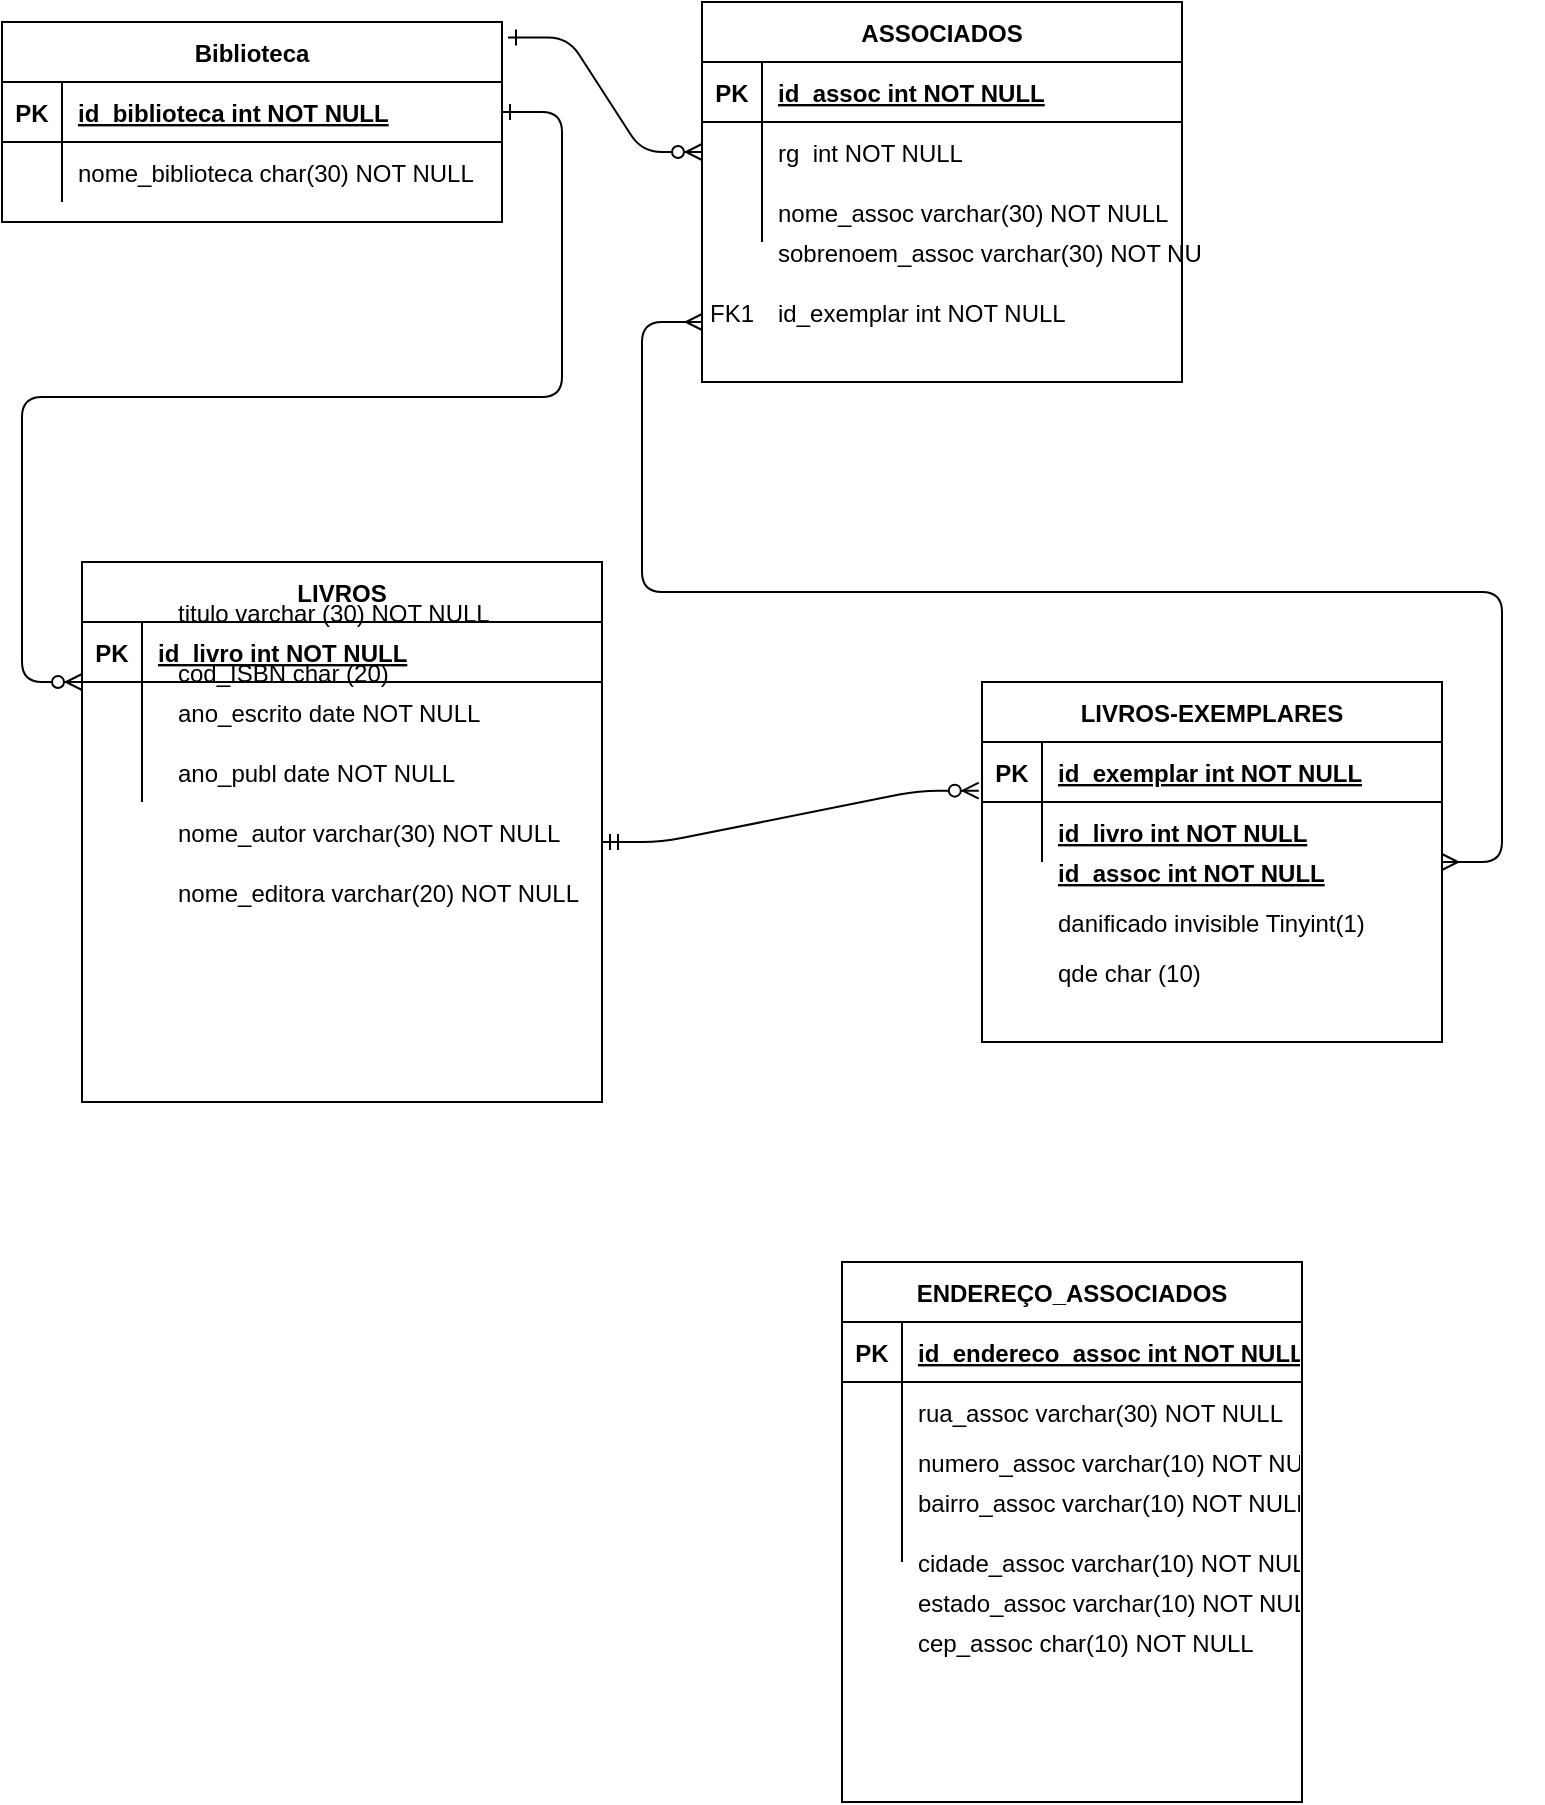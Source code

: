 <mxfile version="14.9.6" type="device"><diagram id="R2lEEEUBdFMjLlhIrx00" name="Page-1"><mxGraphModel dx="1278" dy="607" grid="1" gridSize="10" guides="1" tooltips="1" connect="1" arrows="1" fold="1" page="1" pageScale="1" pageWidth="850" pageHeight="1100" math="0" shadow="0" extFonts="Permanent Marker^https://fonts.googleapis.com/css?family=Permanent+Marker"><root><mxCell id="0"/><mxCell id="1" parent="0"/><mxCell id="C-vyLk0tnHw3VtMMgP7b-1" value="" style="edgeStyle=entityRelationEdgeStyle;endArrow=ERzeroToMany;startArrow=ERone;endFill=1;startFill=0;exitX=1.012;exitY=0.077;exitDx=0;exitDy=0;exitPerimeter=0;" parent="1" source="C-vyLk0tnHw3VtMMgP7b-23" target="C-vyLk0tnHw3VtMMgP7b-6" edge="1"><mxGeometry width="100" height="100" relative="1" as="geometry"><mxPoint x="340" y="720" as="sourcePoint"/><mxPoint x="440" y="620" as="targetPoint"/></mxGeometry></mxCell><mxCell id="C-vyLk0tnHw3VtMMgP7b-2" value="ASSOCIADOS" style="shape=table;startSize=30;container=1;collapsible=1;childLayout=tableLayout;fixedRows=1;rowLines=0;fontStyle=1;align=center;resizeLast=1;" parent="1" vertex="1"><mxGeometry x="380" y="20" width="240" height="190" as="geometry"/></mxCell><mxCell id="C-vyLk0tnHw3VtMMgP7b-3" value="" style="shape=partialRectangle;collapsible=0;dropTarget=0;pointerEvents=0;fillColor=none;points=[[0,0.5],[1,0.5]];portConstraint=eastwest;top=0;left=0;right=0;bottom=1;" parent="C-vyLk0tnHw3VtMMgP7b-2" vertex="1"><mxGeometry y="30" width="240" height="30" as="geometry"/></mxCell><mxCell id="C-vyLk0tnHw3VtMMgP7b-4" value="PK" style="shape=partialRectangle;overflow=hidden;connectable=0;fillColor=none;top=0;left=0;bottom=0;right=0;fontStyle=1;" parent="C-vyLk0tnHw3VtMMgP7b-3" vertex="1"><mxGeometry width="30" height="30" as="geometry"/></mxCell><mxCell id="C-vyLk0tnHw3VtMMgP7b-5" value="id_assoc int NOT NULL " style="shape=partialRectangle;overflow=hidden;connectable=0;fillColor=none;top=0;left=0;bottom=0;right=0;align=left;spacingLeft=6;fontStyle=5;" parent="C-vyLk0tnHw3VtMMgP7b-3" vertex="1"><mxGeometry x="30" width="210" height="30" as="geometry"/></mxCell><mxCell id="C-vyLk0tnHw3VtMMgP7b-6" value="" style="shape=partialRectangle;collapsible=0;dropTarget=0;pointerEvents=0;fillColor=none;points=[[0,0.5],[1,0.5]];portConstraint=eastwest;top=0;left=0;right=0;bottom=0;" parent="C-vyLk0tnHw3VtMMgP7b-2" vertex="1"><mxGeometry y="60" width="240" height="30" as="geometry"/></mxCell><mxCell id="C-vyLk0tnHw3VtMMgP7b-7" value="" style="shape=partialRectangle;overflow=hidden;connectable=0;fillColor=none;top=0;left=0;bottom=0;right=0;" parent="C-vyLk0tnHw3VtMMgP7b-6" vertex="1"><mxGeometry width="30" height="30" as="geometry"/></mxCell><mxCell id="C-vyLk0tnHw3VtMMgP7b-8" value="rg  int NOT NULL" style="shape=partialRectangle;overflow=hidden;connectable=0;fillColor=none;top=0;left=0;bottom=0;right=0;align=left;spacingLeft=6;" parent="C-vyLk0tnHw3VtMMgP7b-6" vertex="1"><mxGeometry x="30" width="210" height="30" as="geometry"/></mxCell><mxCell id="C-vyLk0tnHw3VtMMgP7b-9" value="" style="shape=partialRectangle;collapsible=0;dropTarget=0;pointerEvents=0;fillColor=none;points=[[0,0.5],[1,0.5]];portConstraint=eastwest;top=0;left=0;right=0;bottom=0;" parent="C-vyLk0tnHw3VtMMgP7b-2" vertex="1"><mxGeometry y="90" width="240" height="30" as="geometry"/></mxCell><mxCell id="C-vyLk0tnHw3VtMMgP7b-10" value="" style="shape=partialRectangle;overflow=hidden;connectable=0;fillColor=none;top=0;left=0;bottom=0;right=0;" parent="C-vyLk0tnHw3VtMMgP7b-9" vertex="1"><mxGeometry width="30" height="30" as="geometry"/></mxCell><mxCell id="C-vyLk0tnHw3VtMMgP7b-11" value="" style="shape=partialRectangle;overflow=hidden;connectable=0;fillColor=none;top=0;left=0;bottom=0;right=0;align=left;spacingLeft=6;" parent="C-vyLk0tnHw3VtMMgP7b-9" vertex="1"><mxGeometry x="30" width="210" height="30" as="geometry"/></mxCell><mxCell id="C-vyLk0tnHw3VtMMgP7b-13" value="ENDEREÇO_ASSOCIADOS" style="shape=table;startSize=30;container=1;collapsible=1;childLayout=tableLayout;fixedRows=1;rowLines=0;fontStyle=1;align=center;resizeLast=1;" parent="1" vertex="1"><mxGeometry x="450" y="650" width="230" height="270" as="geometry"/></mxCell><mxCell id="C-vyLk0tnHw3VtMMgP7b-14" value="" style="shape=partialRectangle;collapsible=0;dropTarget=0;pointerEvents=0;fillColor=none;points=[[0,0.5],[1,0.5]];portConstraint=eastwest;top=0;left=0;right=0;bottom=1;" parent="C-vyLk0tnHw3VtMMgP7b-13" vertex="1"><mxGeometry y="30" width="230" height="30" as="geometry"/></mxCell><mxCell id="C-vyLk0tnHw3VtMMgP7b-15" value="PK" style="shape=partialRectangle;overflow=hidden;connectable=0;fillColor=none;top=0;left=0;bottom=0;right=0;fontStyle=1;" parent="C-vyLk0tnHw3VtMMgP7b-14" vertex="1"><mxGeometry width="30" height="30" as="geometry"/></mxCell><mxCell id="C-vyLk0tnHw3VtMMgP7b-16" value="id_endereco_assoc int NOT NULL " style="shape=partialRectangle;overflow=hidden;connectable=0;fillColor=none;top=0;left=0;bottom=0;right=0;align=left;spacingLeft=6;fontStyle=5;" parent="C-vyLk0tnHw3VtMMgP7b-14" vertex="1"><mxGeometry x="30" width="200" height="30" as="geometry"/></mxCell><mxCell id="C-vyLk0tnHw3VtMMgP7b-17" value="" style="shape=partialRectangle;collapsible=0;dropTarget=0;pointerEvents=0;fillColor=none;points=[[0,0.5],[1,0.5]];portConstraint=eastwest;top=0;left=0;right=0;bottom=0;" parent="C-vyLk0tnHw3VtMMgP7b-13" vertex="1"><mxGeometry y="60" width="230" height="30" as="geometry"/></mxCell><mxCell id="C-vyLk0tnHw3VtMMgP7b-18" value="" style="shape=partialRectangle;overflow=hidden;connectable=0;fillColor=none;top=0;left=0;bottom=0;right=0;" parent="C-vyLk0tnHw3VtMMgP7b-17" vertex="1"><mxGeometry width="30" height="30" as="geometry"/></mxCell><mxCell id="C-vyLk0tnHw3VtMMgP7b-19" value="rua_assoc varchar(30) NOT NULL" style="shape=partialRectangle;overflow=hidden;connectable=0;fillColor=none;top=0;left=0;bottom=0;right=0;align=left;spacingLeft=6;" parent="C-vyLk0tnHw3VtMMgP7b-17" vertex="1"><mxGeometry x="30" width="200" height="30" as="geometry"/></mxCell><mxCell id="C-vyLk0tnHw3VtMMgP7b-20" value="" style="shape=partialRectangle;collapsible=0;dropTarget=0;pointerEvents=0;fillColor=none;points=[[0,0.5],[1,0.5]];portConstraint=eastwest;top=0;left=0;right=0;bottom=0;" parent="C-vyLk0tnHw3VtMMgP7b-13" vertex="1"><mxGeometry y="90" width="230" height="60" as="geometry"/></mxCell><mxCell id="C-vyLk0tnHw3VtMMgP7b-21" value="" style="shape=partialRectangle;overflow=hidden;connectable=0;fillColor=none;top=0;left=0;bottom=0;right=0;" parent="C-vyLk0tnHw3VtMMgP7b-20" vertex="1"><mxGeometry width="30" height="60" as="geometry"/></mxCell><mxCell id="C-vyLk0tnHw3VtMMgP7b-22" value="" style="shape=partialRectangle;overflow=hidden;connectable=0;fillColor=none;top=0;left=0;bottom=0;right=0;align=left;spacingLeft=6;" parent="C-vyLk0tnHw3VtMMgP7b-20" vertex="1"><mxGeometry x="30" width="200" height="60" as="geometry"/></mxCell><mxCell id="C-vyLk0tnHw3VtMMgP7b-23" value="Biblioteca" style="shape=table;startSize=30;container=1;collapsible=1;childLayout=tableLayout;fixedRows=1;rowLines=0;fontStyle=1;align=center;resizeLast=1;" parent="1" vertex="1"><mxGeometry x="30" y="30" width="250" height="100" as="geometry"/></mxCell><mxCell id="C-vyLk0tnHw3VtMMgP7b-24" value="" style="shape=partialRectangle;collapsible=0;dropTarget=0;pointerEvents=0;fillColor=none;points=[[0,0.5],[1,0.5]];portConstraint=eastwest;top=0;left=0;right=0;bottom=1;" parent="C-vyLk0tnHw3VtMMgP7b-23" vertex="1"><mxGeometry y="30" width="250" height="30" as="geometry"/></mxCell><mxCell id="C-vyLk0tnHw3VtMMgP7b-25" value="PK" style="shape=partialRectangle;overflow=hidden;connectable=0;fillColor=none;top=0;left=0;bottom=0;right=0;fontStyle=1;" parent="C-vyLk0tnHw3VtMMgP7b-24" vertex="1"><mxGeometry width="30" height="30" as="geometry"/></mxCell><mxCell id="C-vyLk0tnHw3VtMMgP7b-26" value="id_biblioteca int NOT NULL " style="shape=partialRectangle;overflow=hidden;connectable=0;fillColor=none;top=0;left=0;bottom=0;right=0;align=left;spacingLeft=6;fontStyle=5;" parent="C-vyLk0tnHw3VtMMgP7b-24" vertex="1"><mxGeometry x="30" width="220" height="30" as="geometry"/></mxCell><mxCell id="C-vyLk0tnHw3VtMMgP7b-27" value="" style="shape=partialRectangle;collapsible=0;dropTarget=0;pointerEvents=0;fillColor=none;points=[[0,0.5],[1,0.5]];portConstraint=eastwest;top=0;left=0;right=0;bottom=0;" parent="C-vyLk0tnHw3VtMMgP7b-23" vertex="1"><mxGeometry y="60" width="250" height="30" as="geometry"/></mxCell><mxCell id="C-vyLk0tnHw3VtMMgP7b-28" value="" style="shape=partialRectangle;overflow=hidden;connectable=0;fillColor=none;top=0;left=0;bottom=0;right=0;" parent="C-vyLk0tnHw3VtMMgP7b-27" vertex="1"><mxGeometry width="30" height="30" as="geometry"/></mxCell><mxCell id="C-vyLk0tnHw3VtMMgP7b-29" value="nome_biblioteca char(30) NOT NULL" style="shape=partialRectangle;overflow=hidden;connectable=0;fillColor=none;top=0;left=0;bottom=0;right=0;align=left;spacingLeft=6;" parent="C-vyLk0tnHw3VtMMgP7b-27" vertex="1"><mxGeometry x="30" width="220" height="30" as="geometry"/></mxCell><mxCell id="2q7laGfxiHEUxjwifHZf-1" value="LIVROS" style="shape=table;startSize=30;container=1;collapsible=1;childLayout=tableLayout;fixedRows=1;rowLines=0;fontStyle=1;align=center;resizeLast=1;" parent="1" vertex="1"><mxGeometry x="70" y="300" width="260" height="270" as="geometry"/></mxCell><mxCell id="2q7laGfxiHEUxjwifHZf-2" value="" style="shape=partialRectangle;collapsible=0;dropTarget=0;pointerEvents=0;fillColor=none;points=[[0,0.5],[1,0.5]];portConstraint=eastwest;top=0;left=0;right=0;bottom=1;" parent="2q7laGfxiHEUxjwifHZf-1" vertex="1"><mxGeometry y="30" width="260" height="30" as="geometry"/></mxCell><mxCell id="2q7laGfxiHEUxjwifHZf-3" value="PK" style="shape=partialRectangle;overflow=hidden;connectable=0;fillColor=none;top=0;left=0;bottom=0;right=0;fontStyle=1;" parent="2q7laGfxiHEUxjwifHZf-2" vertex="1"><mxGeometry width="30" height="30" as="geometry"/></mxCell><mxCell id="2q7laGfxiHEUxjwifHZf-4" value="id_livro int NOT NULL " style="shape=partialRectangle;overflow=hidden;connectable=0;fillColor=none;top=0;left=0;bottom=0;right=0;align=left;spacingLeft=6;fontStyle=5;" parent="2q7laGfxiHEUxjwifHZf-2" vertex="1"><mxGeometry x="30" width="230" height="30" as="geometry"/></mxCell><mxCell id="2q7laGfxiHEUxjwifHZf-53" value="" style="shape=partialRectangle;collapsible=0;dropTarget=0;pointerEvents=0;fillColor=none;points=[[0,0.5],[1,0.5]];portConstraint=eastwest;top=0;left=0;right=0;bottom=0;" parent="2q7laGfxiHEUxjwifHZf-1" vertex="1"><mxGeometry y="60" width="260" height="30" as="geometry"/></mxCell><mxCell id="2q7laGfxiHEUxjwifHZf-54" value="" style="shape=partialRectangle;overflow=hidden;connectable=0;fillColor=none;top=0;left=0;bottom=0;right=0;" parent="2q7laGfxiHEUxjwifHZf-53" vertex="1"><mxGeometry width="30" height="30" as="geometry"/></mxCell><mxCell id="2q7laGfxiHEUxjwifHZf-55" value="" style="shape=partialRectangle;overflow=hidden;connectable=0;fillColor=none;top=0;left=0;bottom=0;right=0;align=left;spacingLeft=6;" parent="2q7laGfxiHEUxjwifHZf-53" vertex="1"><mxGeometry x="30" width="230" height="30" as="geometry"/></mxCell><mxCell id="2q7laGfxiHEUxjwifHZf-5" value="" style="shape=partialRectangle;collapsible=0;dropTarget=0;pointerEvents=0;fillColor=none;points=[[0,0.5],[1,0.5]];portConstraint=eastwest;top=0;left=0;right=0;bottom=0;" parent="2q7laGfxiHEUxjwifHZf-1" vertex="1"><mxGeometry y="90" width="260" height="30" as="geometry"/></mxCell><mxCell id="2q7laGfxiHEUxjwifHZf-6" value="" style="shape=partialRectangle;overflow=hidden;connectable=0;fillColor=none;top=0;left=0;bottom=0;right=0;" parent="2q7laGfxiHEUxjwifHZf-5" vertex="1"><mxGeometry width="30" height="30" as="geometry"/></mxCell><mxCell id="2q7laGfxiHEUxjwifHZf-7" value="" style="shape=partialRectangle;overflow=hidden;connectable=0;fillColor=none;top=0;left=0;bottom=0;right=0;align=left;spacingLeft=6;" parent="2q7laGfxiHEUxjwifHZf-5" vertex="1"><mxGeometry x="30" width="230" height="30" as="geometry"/></mxCell><mxCell id="2q7laGfxiHEUxjwifHZf-11" value="LIVROS-EXEMPLARES" style="shape=table;startSize=30;container=1;collapsible=1;childLayout=tableLayout;fixedRows=1;rowLines=0;fontStyle=1;align=center;resizeLast=1;" parent="1" vertex="1"><mxGeometry x="520" y="360" width="230" height="180" as="geometry"/></mxCell><mxCell id="2q7laGfxiHEUxjwifHZf-12" value="" style="shape=partialRectangle;collapsible=0;dropTarget=0;pointerEvents=0;fillColor=none;points=[[0,0.5],[1,0.5]];portConstraint=eastwest;top=0;left=0;right=0;bottom=1;" parent="2q7laGfxiHEUxjwifHZf-11" vertex="1"><mxGeometry y="30" width="230" height="30" as="geometry"/></mxCell><mxCell id="2q7laGfxiHEUxjwifHZf-13" value="PK" style="shape=partialRectangle;overflow=hidden;connectable=0;fillColor=none;top=0;left=0;bottom=0;right=0;fontStyle=1;" parent="2q7laGfxiHEUxjwifHZf-12" vertex="1"><mxGeometry width="30" height="30" as="geometry"/></mxCell><mxCell id="2q7laGfxiHEUxjwifHZf-14" value="id_exemplar int NOT NULL " style="shape=partialRectangle;overflow=hidden;connectable=0;fillColor=none;top=0;left=0;bottom=0;right=0;align=left;spacingLeft=6;fontStyle=5;" parent="2q7laGfxiHEUxjwifHZf-12" vertex="1"><mxGeometry x="30" width="200" height="30" as="geometry"/></mxCell><mxCell id="2q7laGfxiHEUxjwifHZf-15" value="" style="shape=partialRectangle;collapsible=0;dropTarget=0;pointerEvents=0;fillColor=none;points=[[0,0.5],[1,0.5]];portConstraint=eastwest;top=0;left=0;right=0;bottom=0;" parent="2q7laGfxiHEUxjwifHZf-11" vertex="1"><mxGeometry y="60" width="230" height="30" as="geometry"/></mxCell><mxCell id="2q7laGfxiHEUxjwifHZf-16" value="" style="shape=partialRectangle;overflow=hidden;connectable=0;fillColor=none;top=0;left=0;bottom=0;right=0;" parent="2q7laGfxiHEUxjwifHZf-15" vertex="1"><mxGeometry width="30" height="30" as="geometry"/></mxCell><mxCell id="2q7laGfxiHEUxjwifHZf-17" value="" style="shape=partialRectangle;overflow=hidden;connectable=0;fillColor=none;top=0;left=0;bottom=0;right=0;align=left;spacingLeft=6;" parent="2q7laGfxiHEUxjwifHZf-15" vertex="1"><mxGeometry x="30" width="200" height="30" as="geometry"/></mxCell><mxCell id="2q7laGfxiHEUxjwifHZf-20" value="" style="shape=partialRectangle;collapsible=0;dropTarget=0;pointerEvents=0;fillColor=none;points=[[0,0.5],[1,0.5]];portConstraint=eastwest;top=0;left=0;right=0;bottom=0;" parent="1" vertex="1"><mxGeometry x="80" y="340" width="250" height="30" as="geometry"/></mxCell><mxCell id="2q7laGfxiHEUxjwifHZf-21" value="" style="shape=partialRectangle;overflow=hidden;connectable=0;fillColor=none;top=0;left=0;bottom=0;right=0;" parent="2q7laGfxiHEUxjwifHZf-20" vertex="1"><mxGeometry width="30" height="30" as="geometry"/></mxCell><mxCell id="2q7laGfxiHEUxjwifHZf-22" value="cod_ISBN char (20)" style="shape=partialRectangle;overflow=hidden;connectable=0;fillColor=none;top=0;left=0;bottom=0;right=0;align=left;spacingLeft=6;" parent="2q7laGfxiHEUxjwifHZf-20" vertex="1"><mxGeometry x="30" width="220" height="30" as="geometry"/></mxCell><mxCell id="2q7laGfxiHEUxjwifHZf-23" value="" style="shape=partialRectangle;collapsible=0;dropTarget=0;pointerEvents=0;fillColor=none;points=[[0,0.5],[1,0.5]];portConstraint=eastwest;top=0;left=0;right=0;bottom=0;" parent="1" vertex="1"><mxGeometry x="80" y="420" width="250" height="30" as="geometry"/></mxCell><mxCell id="2q7laGfxiHEUxjwifHZf-24" value="" style="shape=partialRectangle;overflow=hidden;connectable=0;fillColor=none;top=0;left=0;bottom=0;right=0;" parent="2q7laGfxiHEUxjwifHZf-23" vertex="1"><mxGeometry width="30" height="30" as="geometry"/></mxCell><mxCell id="2q7laGfxiHEUxjwifHZf-25" value="nome_autor varchar(30) NOT NULL" style="shape=partialRectangle;overflow=hidden;connectable=0;fillColor=none;top=0;left=0;bottom=0;right=0;align=left;spacingLeft=6;" parent="2q7laGfxiHEUxjwifHZf-23" vertex="1"><mxGeometry x="30" width="220" height="30" as="geometry"/></mxCell><mxCell id="2q7laGfxiHEUxjwifHZf-26" value="titulo varchar (30) NOT NULL" style="shape=partialRectangle;overflow=hidden;connectable=0;fillColor=none;top=0;left=0;bottom=0;right=0;align=left;spacingLeft=6;" parent="1" vertex="1"><mxGeometry x="110" y="310" width="220" height="30" as="geometry"/></mxCell><mxCell id="2q7laGfxiHEUxjwifHZf-27" value="ano_escrito date NOT NULL" style="shape=partialRectangle;overflow=hidden;connectable=0;fillColor=none;top=0;left=0;bottom=0;right=0;align=left;spacingLeft=6;" parent="1" vertex="1"><mxGeometry x="110" y="360" width="220" height="30" as="geometry"/></mxCell><mxCell id="2q7laGfxiHEUxjwifHZf-28" value="ano_publ date NOT NULL" style="shape=partialRectangle;overflow=hidden;connectable=0;fillColor=none;top=0;left=0;bottom=0;right=0;align=left;spacingLeft=6;" parent="1" vertex="1"><mxGeometry x="110" y="390" width="220" height="30" as="geometry"/></mxCell><mxCell id="2q7laGfxiHEUxjwifHZf-29" value="" style="shape=partialRectangle;collapsible=0;dropTarget=0;pointerEvents=0;fillColor=none;points=[[0,0.5],[1,0.5]];portConstraint=eastwest;top=0;left=0;right=0;bottom=0;" parent="1" vertex="1"><mxGeometry x="80" y="450" width="250" height="30" as="geometry"/></mxCell><mxCell id="2q7laGfxiHEUxjwifHZf-30" value="" style="shape=partialRectangle;overflow=hidden;connectable=0;fillColor=none;top=0;left=0;bottom=0;right=0;" parent="2q7laGfxiHEUxjwifHZf-29" vertex="1"><mxGeometry width="30" height="30" as="geometry"/></mxCell><mxCell id="2q7laGfxiHEUxjwifHZf-31" value="nome_editora varchar(20) NOT NULL" style="shape=partialRectangle;overflow=hidden;connectable=0;fillColor=none;top=0;left=0;bottom=0;right=0;align=left;spacingLeft=6;" parent="2q7laGfxiHEUxjwifHZf-29" vertex="1"><mxGeometry x="30" width="220" height="30" as="geometry"/></mxCell><mxCell id="2q7laGfxiHEUxjwifHZf-32" value="" style="shape=partialRectangle;collapsible=0;dropTarget=0;pointerEvents=0;fillColor=none;points=[[0,0.5],[1,0.5]];portConstraint=eastwest;top=0;left=0;right=0;bottom=0;" parent="1" vertex="1"><mxGeometry x="380" y="110" width="250" height="30" as="geometry"/></mxCell><mxCell id="2q7laGfxiHEUxjwifHZf-33" value="" style="shape=partialRectangle;overflow=hidden;connectable=0;fillColor=none;top=0;left=0;bottom=0;right=0;" parent="2q7laGfxiHEUxjwifHZf-32" vertex="1"><mxGeometry width="30" height="30" as="geometry"/></mxCell><mxCell id="2q7laGfxiHEUxjwifHZf-34" value="nome_assoc varchar(30) NOT NULL" style="shape=partialRectangle;overflow=hidden;connectable=0;fillColor=none;top=0;left=0;bottom=0;right=0;align=left;spacingLeft=6;" parent="2q7laGfxiHEUxjwifHZf-32" vertex="1"><mxGeometry x="30" width="220" height="30" as="geometry"/></mxCell><mxCell id="2q7laGfxiHEUxjwifHZf-37" value="sobrenoem_assoc varchar(30) NOT NULL" style="shape=partialRectangle;overflow=hidden;connectable=0;fillColor=none;top=0;left=0;bottom=0;right=0;align=left;spacingLeft=6;" parent="1" vertex="1"><mxGeometry x="410" y="130" width="220" height="30" as="geometry"/></mxCell><mxCell id="2q7laGfxiHEUxjwifHZf-38" value="id_exemplar int NOT NULL" style="shape=partialRectangle;overflow=hidden;connectable=0;fillColor=none;top=0;left=0;bottom=0;right=0;align=left;spacingLeft=6;" parent="1" vertex="1"><mxGeometry x="410" y="160" width="220" height="30" as="geometry"/></mxCell><mxCell id="2q7laGfxiHEUxjwifHZf-39" value="FK1" style="shape=partialRectangle;overflow=hidden;connectable=0;fillColor=none;top=0;left=0;bottom=0;right=0;" parent="1" vertex="1"><mxGeometry x="380" y="160" width="30" height="30" as="geometry"/></mxCell><mxCell id="2q7laGfxiHEUxjwifHZf-40" value="" style="shape=partialRectangle;collapsible=0;dropTarget=0;pointerEvents=0;fillColor=none;points=[[0,0.5],[1,0.5]];portConstraint=eastwest;top=0;left=0;right=0;bottom=0;" parent="1" vertex="1"><mxGeometry x="30" y="570" width="250" height="10" as="geometry"/></mxCell><mxCell id="2q7laGfxiHEUxjwifHZf-41" value="" style="shape=partialRectangle;overflow=hidden;connectable=0;fillColor=none;top=0;left=0;bottom=0;right=0;" parent="2q7laGfxiHEUxjwifHZf-40" vertex="1"><mxGeometry width="30" height="10" as="geometry"/></mxCell><mxCell id="2q7laGfxiHEUxjwifHZf-42" value="cod_ISBN char (20)" style="shape=partialRectangle;overflow=hidden;connectable=0;fillColor=none;top=0;left=0;bottom=0;right=0;align=left;spacingLeft=6;" parent="2q7laGfxiHEUxjwifHZf-40" vertex="1"><mxGeometry x="30" width="220" height="4.286" as="geometry"/></mxCell><mxCell id="2q7laGfxiHEUxjwifHZf-48" value="" style="edgeStyle=entityRelationEdgeStyle;fontSize=12;html=1;endArrow=ERmany;startArrow=ERmany;" parent="1" source="2q7laGfxiHEUxjwifHZf-11" edge="1"><mxGeometry width="100" height="100" relative="1" as="geometry"><mxPoint x="400" y="270" as="sourcePoint"/><mxPoint x="380" y="180" as="targetPoint"/></mxGeometry></mxCell><mxCell id="2q7laGfxiHEUxjwifHZf-49" value="qde char (10)" style="shape=partialRectangle;overflow=hidden;connectable=0;fillColor=none;top=0;left=0;bottom=0;right=0;align=left;spacingLeft=6;" parent="1" vertex="1"><mxGeometry x="550" y="495" width="220" height="20" as="geometry"/></mxCell><mxCell id="2q7laGfxiHEUxjwifHZf-50" value="" style="edgeStyle=entityRelationEdgeStyle;fontSize=12;html=1;endArrow=ERzeroToMany;startArrow=ERmandOne;entryX=-0.007;entryY=0.811;entryDx=0;entryDy=0;entryPerimeter=0;" parent="1" target="2q7laGfxiHEUxjwifHZf-12" edge="1"><mxGeometry width="100" height="100" relative="1" as="geometry"><mxPoint x="330" y="440" as="sourcePoint"/><mxPoint x="430" y="340" as="targetPoint"/></mxGeometry></mxCell><mxCell id="2q7laGfxiHEUxjwifHZf-51" value="" style="edgeStyle=entityRelationEdgeStyle;endArrow=ERzeroToMany;startArrow=ERone;endFill=1;startFill=0;exitX=1;exitY=0.5;exitDx=0;exitDy=0;" parent="1" source="C-vyLk0tnHw3VtMMgP7b-24" edge="1"><mxGeometry width="100" height="100" relative="1" as="geometry"><mxPoint x="275" y="10" as="sourcePoint"/><mxPoint x="70" y="360" as="targetPoint"/></mxGeometry></mxCell><mxCell id="2q7laGfxiHEUxjwifHZf-56" value="danificado invisible Tinyint(1)" style="shape=partialRectangle;overflow=hidden;connectable=0;fillColor=none;top=0;left=0;bottom=0;right=0;align=left;spacingLeft=6;" parent="1" vertex="1"><mxGeometry x="550" y="465" width="200" height="30" as="geometry"/></mxCell><mxCell id="2q7laGfxiHEUxjwifHZf-58" value="id_livro int NOT NULL " style="shape=partialRectangle;overflow=hidden;connectable=0;fillColor=none;top=0;left=0;bottom=0;right=0;align=left;spacingLeft=6;fontStyle=5;" parent="1" vertex="1"><mxGeometry x="550" y="420" width="230" height="30" as="geometry"/></mxCell><mxCell id="2q7laGfxiHEUxjwifHZf-59" value="id_assoc int NOT NULL " style="shape=partialRectangle;overflow=hidden;connectable=0;fillColor=none;top=0;left=0;bottom=0;right=0;align=left;spacingLeft=6;fontStyle=5;" parent="1" vertex="1"><mxGeometry x="550" y="440" width="250" height="30" as="geometry"/></mxCell><mxCell id="2q7laGfxiHEUxjwifHZf-60" value="numero_assoc varchar(10) NOT NULL" style="shape=partialRectangle;overflow=hidden;connectable=0;fillColor=none;top=0;left=0;bottom=0;right=0;align=left;spacingLeft=6;" parent="1" vertex="1"><mxGeometry x="480" y="740" width="200" height="20" as="geometry"/></mxCell><mxCell id="2q7laGfxiHEUxjwifHZf-61" value="bairro_assoc varchar(10) NOT NULL" style="shape=partialRectangle;overflow=hidden;connectable=0;fillColor=none;top=0;left=0;bottom=0;right=0;align=left;spacingLeft=6;" parent="1" vertex="1"><mxGeometry x="480" y="760" width="200" height="20" as="geometry"/></mxCell><mxCell id="2q7laGfxiHEUxjwifHZf-62" value="cidade_assoc varchar(10) NOT NULL" style="shape=partialRectangle;overflow=hidden;connectable=0;fillColor=none;top=0;left=0;bottom=0;right=0;align=left;spacingLeft=6;" parent="1" vertex="1"><mxGeometry x="480" y="790" width="200" height="20" as="geometry"/></mxCell><mxCell id="2q7laGfxiHEUxjwifHZf-63" value="estado_assoc varchar(10) NOT NULL" style="shape=partialRectangle;overflow=hidden;connectable=0;fillColor=none;top=0;left=0;bottom=0;right=0;align=left;spacingLeft=6;" parent="1" vertex="1"><mxGeometry x="480" y="810" width="200" height="20" as="geometry"/></mxCell><mxCell id="2q7laGfxiHEUxjwifHZf-64" value="cep_assoc char(10) NOT NULL" style="shape=partialRectangle;overflow=hidden;connectable=0;fillColor=none;top=0;left=0;bottom=0;right=0;align=left;spacingLeft=6;" parent="1" vertex="1"><mxGeometry x="480" y="830" width="200" height="20" as="geometry"/></mxCell></root></mxGraphModel></diagram></mxfile>